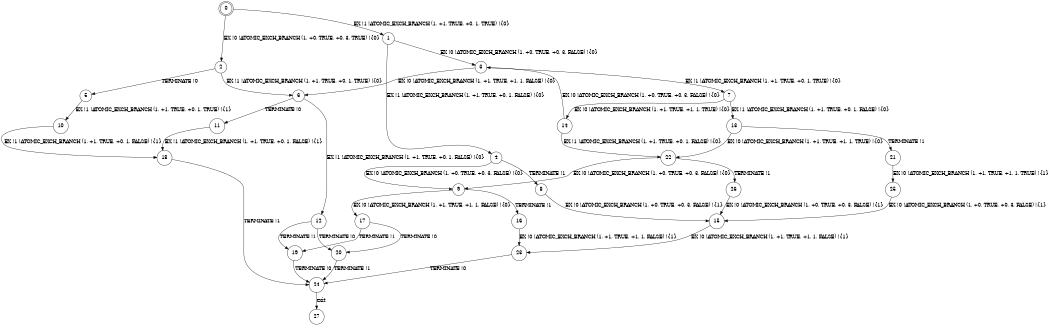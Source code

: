 digraph BCG {
size = "7, 10.5";
center = TRUE;
node [shape = circle];
0 [peripheries = 2];
0 -> 1 [label = "EX !1 !ATOMIC_EXCH_BRANCH (1, +1, TRUE, +0, 1, TRUE) !{0}"];
0 -> 2 [label = "EX !0 !ATOMIC_EXCH_BRANCH (1, +0, TRUE, +0, 3, TRUE) !{0}"];
1 -> 3 [label = "EX !0 !ATOMIC_EXCH_BRANCH (1, +0, TRUE, +0, 3, FALSE) !{0}"];
1 -> 4 [label = "EX !1 !ATOMIC_EXCH_BRANCH (1, +1, TRUE, +0, 1, FALSE) !{0}"];
2 -> 5 [label = "TERMINATE !0"];
2 -> 6 [label = "EX !1 !ATOMIC_EXCH_BRANCH (1, +1, TRUE, +0, 1, TRUE) !{0}"];
3 -> 7 [label = "EX !1 !ATOMIC_EXCH_BRANCH (1, +1, TRUE, +0, 1, TRUE) !{0}"];
3 -> 6 [label = "EX !0 !ATOMIC_EXCH_BRANCH (1, +1, TRUE, +1, 1, FALSE) !{0}"];
4 -> 8 [label = "TERMINATE !1"];
4 -> 9 [label = "EX !0 !ATOMIC_EXCH_BRANCH (1, +0, TRUE, +0, 3, FALSE) !{0}"];
5 -> 10 [label = "EX !1 !ATOMIC_EXCH_BRANCH (1, +1, TRUE, +0, 1, TRUE) !{1}"];
6 -> 11 [label = "TERMINATE !0"];
6 -> 12 [label = "EX !1 !ATOMIC_EXCH_BRANCH (1, +1, TRUE, +0, 1, FALSE) !{0}"];
7 -> 13 [label = "EX !1 !ATOMIC_EXCH_BRANCH (1, +1, TRUE, +0, 1, FALSE) !{0}"];
7 -> 14 [label = "EX !0 !ATOMIC_EXCH_BRANCH (1, +1, TRUE, +1, 1, TRUE) !{0}"];
8 -> 15 [label = "EX !0 !ATOMIC_EXCH_BRANCH (1, +0, TRUE, +0, 3, FALSE) !{1}"];
9 -> 16 [label = "TERMINATE !1"];
9 -> 17 [label = "EX !0 !ATOMIC_EXCH_BRANCH (1, +1, TRUE, +1, 1, FALSE) !{0}"];
10 -> 18 [label = "EX !1 !ATOMIC_EXCH_BRANCH (1, +1, TRUE, +0, 1, FALSE) !{1}"];
11 -> 18 [label = "EX !1 !ATOMIC_EXCH_BRANCH (1, +1, TRUE, +0, 1, FALSE) !{1}"];
12 -> 19 [label = "TERMINATE !1"];
12 -> 20 [label = "TERMINATE !0"];
13 -> 21 [label = "TERMINATE !1"];
13 -> 22 [label = "EX !0 !ATOMIC_EXCH_BRANCH (1, +1, TRUE, +1, 1, TRUE) !{0}"];
14 -> 22 [label = "EX !1 !ATOMIC_EXCH_BRANCH (1, +1, TRUE, +0, 1, FALSE) !{0}"];
14 -> 3 [label = "EX !0 !ATOMIC_EXCH_BRANCH (1, +0, TRUE, +0, 3, FALSE) !{0}"];
15 -> 23 [label = "EX !0 !ATOMIC_EXCH_BRANCH (1, +1, TRUE, +1, 1, FALSE) !{1}"];
16 -> 23 [label = "EX !0 !ATOMIC_EXCH_BRANCH (1, +1, TRUE, +1, 1, FALSE) !{1}"];
17 -> 19 [label = "TERMINATE !1"];
17 -> 20 [label = "TERMINATE !0"];
18 -> 24 [label = "TERMINATE !1"];
19 -> 24 [label = "TERMINATE !0"];
20 -> 24 [label = "TERMINATE !1"];
21 -> 25 [label = "EX !0 !ATOMIC_EXCH_BRANCH (1, +1, TRUE, +1, 1, TRUE) !{1}"];
22 -> 26 [label = "TERMINATE !1"];
22 -> 9 [label = "EX !0 !ATOMIC_EXCH_BRANCH (1, +0, TRUE, +0, 3, FALSE) !{0}"];
23 -> 24 [label = "TERMINATE !0"];
24 -> 27 [label = "exit"];
25 -> 15 [label = "EX !0 !ATOMIC_EXCH_BRANCH (1, +0, TRUE, +0, 3, FALSE) !{1}"];
26 -> 15 [label = "EX !0 !ATOMIC_EXCH_BRANCH (1, +0, TRUE, +0, 3, FALSE) !{1}"];
}
